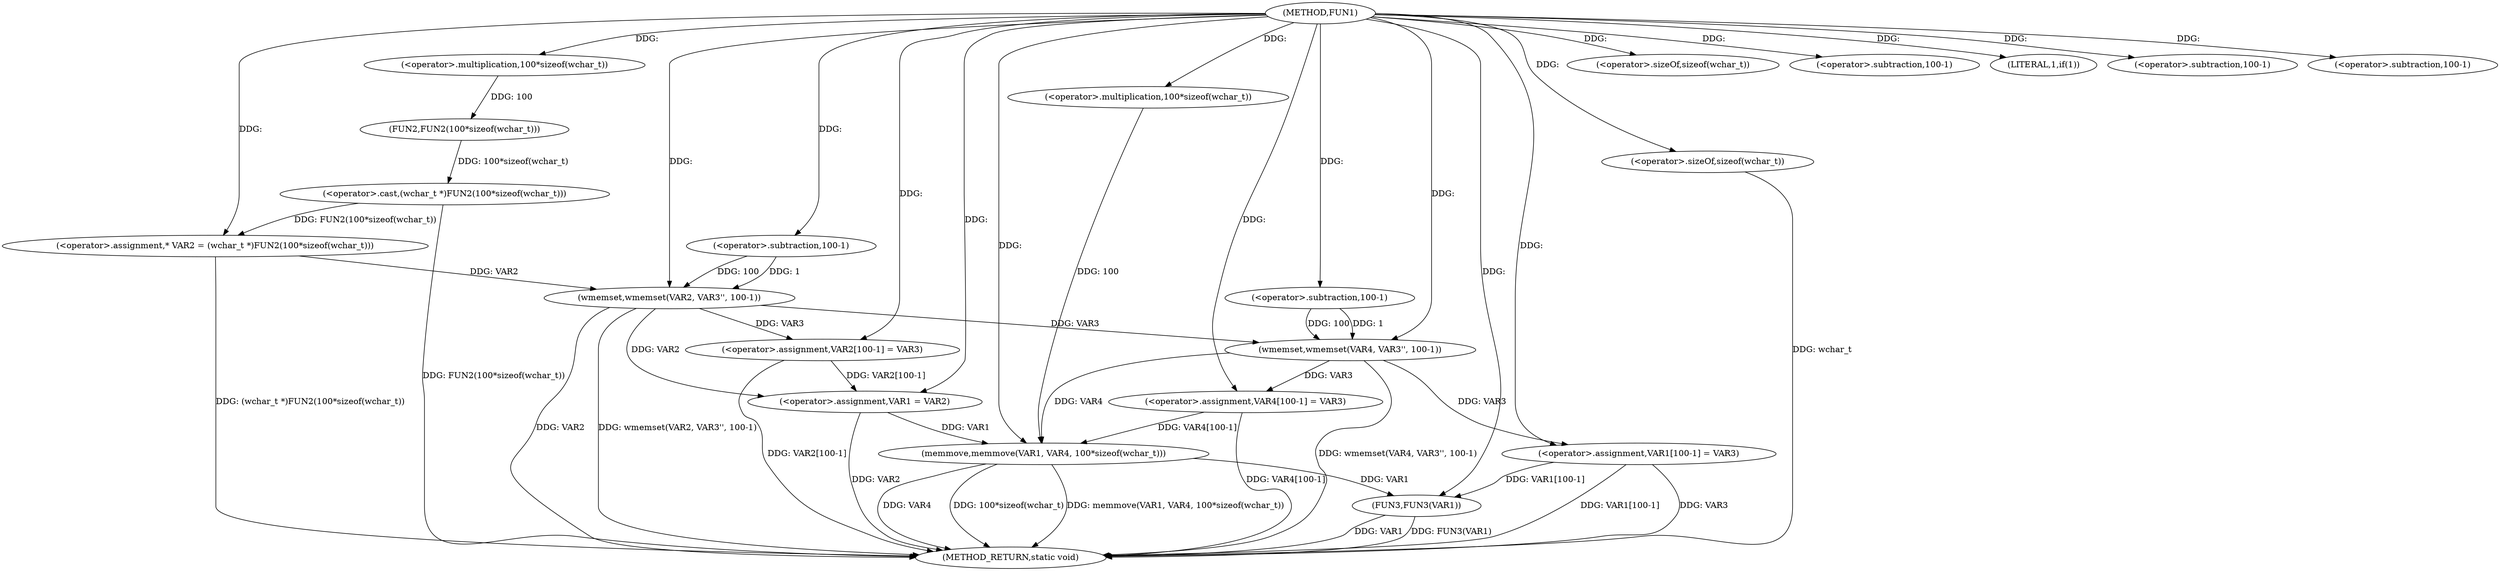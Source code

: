 digraph FUN1 {  
"1000100" [label = "(METHOD,FUN1)" ]
"1000163" [label = "(METHOD_RETURN,static void)" ]
"1000104" [label = "(<operator>.assignment,* VAR2 = (wchar_t *)FUN2(100*sizeof(wchar_t)))" ]
"1000106" [label = "(<operator>.cast,(wchar_t *)FUN2(100*sizeof(wchar_t)))" ]
"1000108" [label = "(FUN2,FUN2(100*sizeof(wchar_t)))" ]
"1000109" [label = "(<operator>.multiplication,100*sizeof(wchar_t))" ]
"1000111" [label = "(<operator>.sizeOf,sizeof(wchar_t))" ]
"1000113" [label = "(wmemset,wmemset(VAR2, VAR3'', 100-1))" ]
"1000116" [label = "(<operator>.subtraction,100-1)" ]
"1000119" [label = "(<operator>.assignment,VAR2[100-1] = VAR3)" ]
"1000122" [label = "(<operator>.subtraction,100-1)" ]
"1000127" [label = "(LITERAL,1,if(1))" ]
"1000129" [label = "(<operator>.assignment,VAR1 = VAR2)" ]
"1000134" [label = "(wmemset,wmemset(VAR4, VAR3'', 100-1))" ]
"1000137" [label = "(<operator>.subtraction,100-1)" ]
"1000140" [label = "(<operator>.assignment,VAR4[100-1] = VAR3)" ]
"1000143" [label = "(<operator>.subtraction,100-1)" ]
"1000147" [label = "(memmove,memmove(VAR1, VAR4, 100*sizeof(wchar_t)))" ]
"1000150" [label = "(<operator>.multiplication,100*sizeof(wchar_t))" ]
"1000152" [label = "(<operator>.sizeOf,sizeof(wchar_t))" ]
"1000154" [label = "(<operator>.assignment,VAR1[100-1] = VAR3)" ]
"1000157" [label = "(<operator>.subtraction,100-1)" ]
"1000161" [label = "(FUN3,FUN3(VAR1))" ]
  "1000106" -> "1000163"  [ label = "DDG: FUN2(100*sizeof(wchar_t))"] 
  "1000140" -> "1000163"  [ label = "DDG: VAR4[100-1]"] 
  "1000147" -> "1000163"  [ label = "DDG: VAR4"] 
  "1000152" -> "1000163"  [ label = "DDG: wchar_t"] 
  "1000147" -> "1000163"  [ label = "DDG: 100*sizeof(wchar_t)"] 
  "1000161" -> "1000163"  [ label = "DDG: VAR1"] 
  "1000104" -> "1000163"  [ label = "DDG: (wchar_t *)FUN2(100*sizeof(wchar_t))"] 
  "1000129" -> "1000163"  [ label = "DDG: VAR2"] 
  "1000113" -> "1000163"  [ label = "DDG: VAR2"] 
  "1000154" -> "1000163"  [ label = "DDG: VAR3"] 
  "1000154" -> "1000163"  [ label = "DDG: VAR1[100-1]"] 
  "1000134" -> "1000163"  [ label = "DDG: wmemset(VAR4, VAR3'', 100-1)"] 
  "1000113" -> "1000163"  [ label = "DDG: wmemset(VAR2, VAR3'', 100-1)"] 
  "1000119" -> "1000163"  [ label = "DDG: VAR2[100-1]"] 
  "1000147" -> "1000163"  [ label = "DDG: memmove(VAR1, VAR4, 100*sizeof(wchar_t))"] 
  "1000161" -> "1000163"  [ label = "DDG: FUN3(VAR1)"] 
  "1000106" -> "1000104"  [ label = "DDG: FUN2(100*sizeof(wchar_t))"] 
  "1000100" -> "1000104"  [ label = "DDG: "] 
  "1000108" -> "1000106"  [ label = "DDG: 100*sizeof(wchar_t)"] 
  "1000109" -> "1000108"  [ label = "DDG: 100"] 
  "1000100" -> "1000109"  [ label = "DDG: "] 
  "1000100" -> "1000111"  [ label = "DDG: "] 
  "1000104" -> "1000113"  [ label = "DDG: VAR2"] 
  "1000100" -> "1000113"  [ label = "DDG: "] 
  "1000116" -> "1000113"  [ label = "DDG: 100"] 
  "1000116" -> "1000113"  [ label = "DDG: 1"] 
  "1000100" -> "1000116"  [ label = "DDG: "] 
  "1000113" -> "1000119"  [ label = "DDG: VAR3"] 
  "1000100" -> "1000119"  [ label = "DDG: "] 
  "1000100" -> "1000122"  [ label = "DDG: "] 
  "1000100" -> "1000127"  [ label = "DDG: "] 
  "1000113" -> "1000129"  [ label = "DDG: VAR2"] 
  "1000119" -> "1000129"  [ label = "DDG: VAR2[100-1]"] 
  "1000100" -> "1000129"  [ label = "DDG: "] 
  "1000100" -> "1000134"  [ label = "DDG: "] 
  "1000113" -> "1000134"  [ label = "DDG: VAR3"] 
  "1000137" -> "1000134"  [ label = "DDG: 100"] 
  "1000137" -> "1000134"  [ label = "DDG: 1"] 
  "1000100" -> "1000137"  [ label = "DDG: "] 
  "1000134" -> "1000140"  [ label = "DDG: VAR3"] 
  "1000100" -> "1000140"  [ label = "DDG: "] 
  "1000100" -> "1000143"  [ label = "DDG: "] 
  "1000129" -> "1000147"  [ label = "DDG: VAR1"] 
  "1000100" -> "1000147"  [ label = "DDG: "] 
  "1000140" -> "1000147"  [ label = "DDG: VAR4[100-1]"] 
  "1000134" -> "1000147"  [ label = "DDG: VAR4"] 
  "1000150" -> "1000147"  [ label = "DDG: 100"] 
  "1000100" -> "1000150"  [ label = "DDG: "] 
  "1000100" -> "1000152"  [ label = "DDG: "] 
  "1000100" -> "1000154"  [ label = "DDG: "] 
  "1000134" -> "1000154"  [ label = "DDG: VAR3"] 
  "1000100" -> "1000157"  [ label = "DDG: "] 
  "1000154" -> "1000161"  [ label = "DDG: VAR1[100-1]"] 
  "1000147" -> "1000161"  [ label = "DDG: VAR1"] 
  "1000100" -> "1000161"  [ label = "DDG: "] 
}
